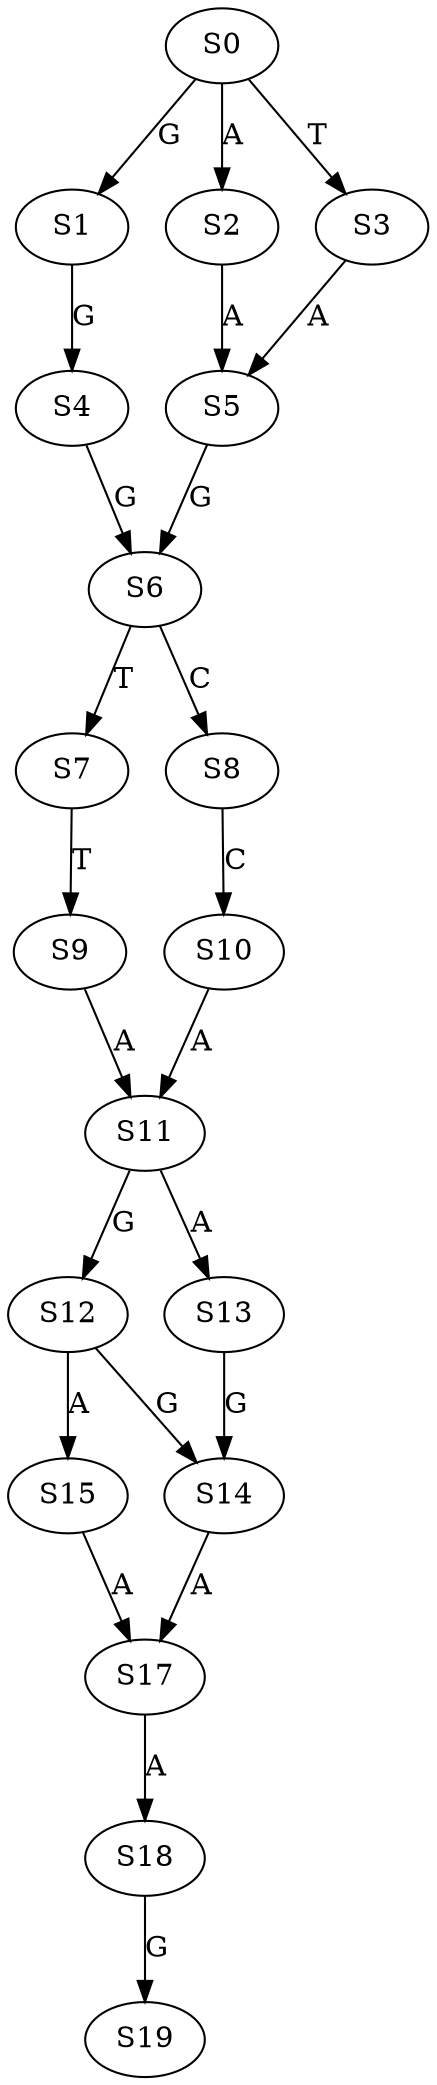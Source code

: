 strict digraph  {
	S0 -> S1 [ label = G ];
	S0 -> S2 [ label = A ];
	S0 -> S3 [ label = T ];
	S1 -> S4 [ label = G ];
	S2 -> S5 [ label = A ];
	S3 -> S5 [ label = A ];
	S4 -> S6 [ label = G ];
	S5 -> S6 [ label = G ];
	S6 -> S7 [ label = T ];
	S6 -> S8 [ label = C ];
	S7 -> S9 [ label = T ];
	S8 -> S10 [ label = C ];
	S9 -> S11 [ label = A ];
	S10 -> S11 [ label = A ];
	S11 -> S12 [ label = G ];
	S11 -> S13 [ label = A ];
	S12 -> S14 [ label = G ];
	S12 -> S15 [ label = A ];
	S13 -> S14 [ label = G ];
	S14 -> S17 [ label = A ];
	S15 -> S17 [ label = A ];
	S17 -> S18 [ label = A ];
	S18 -> S19 [ label = G ];
}
